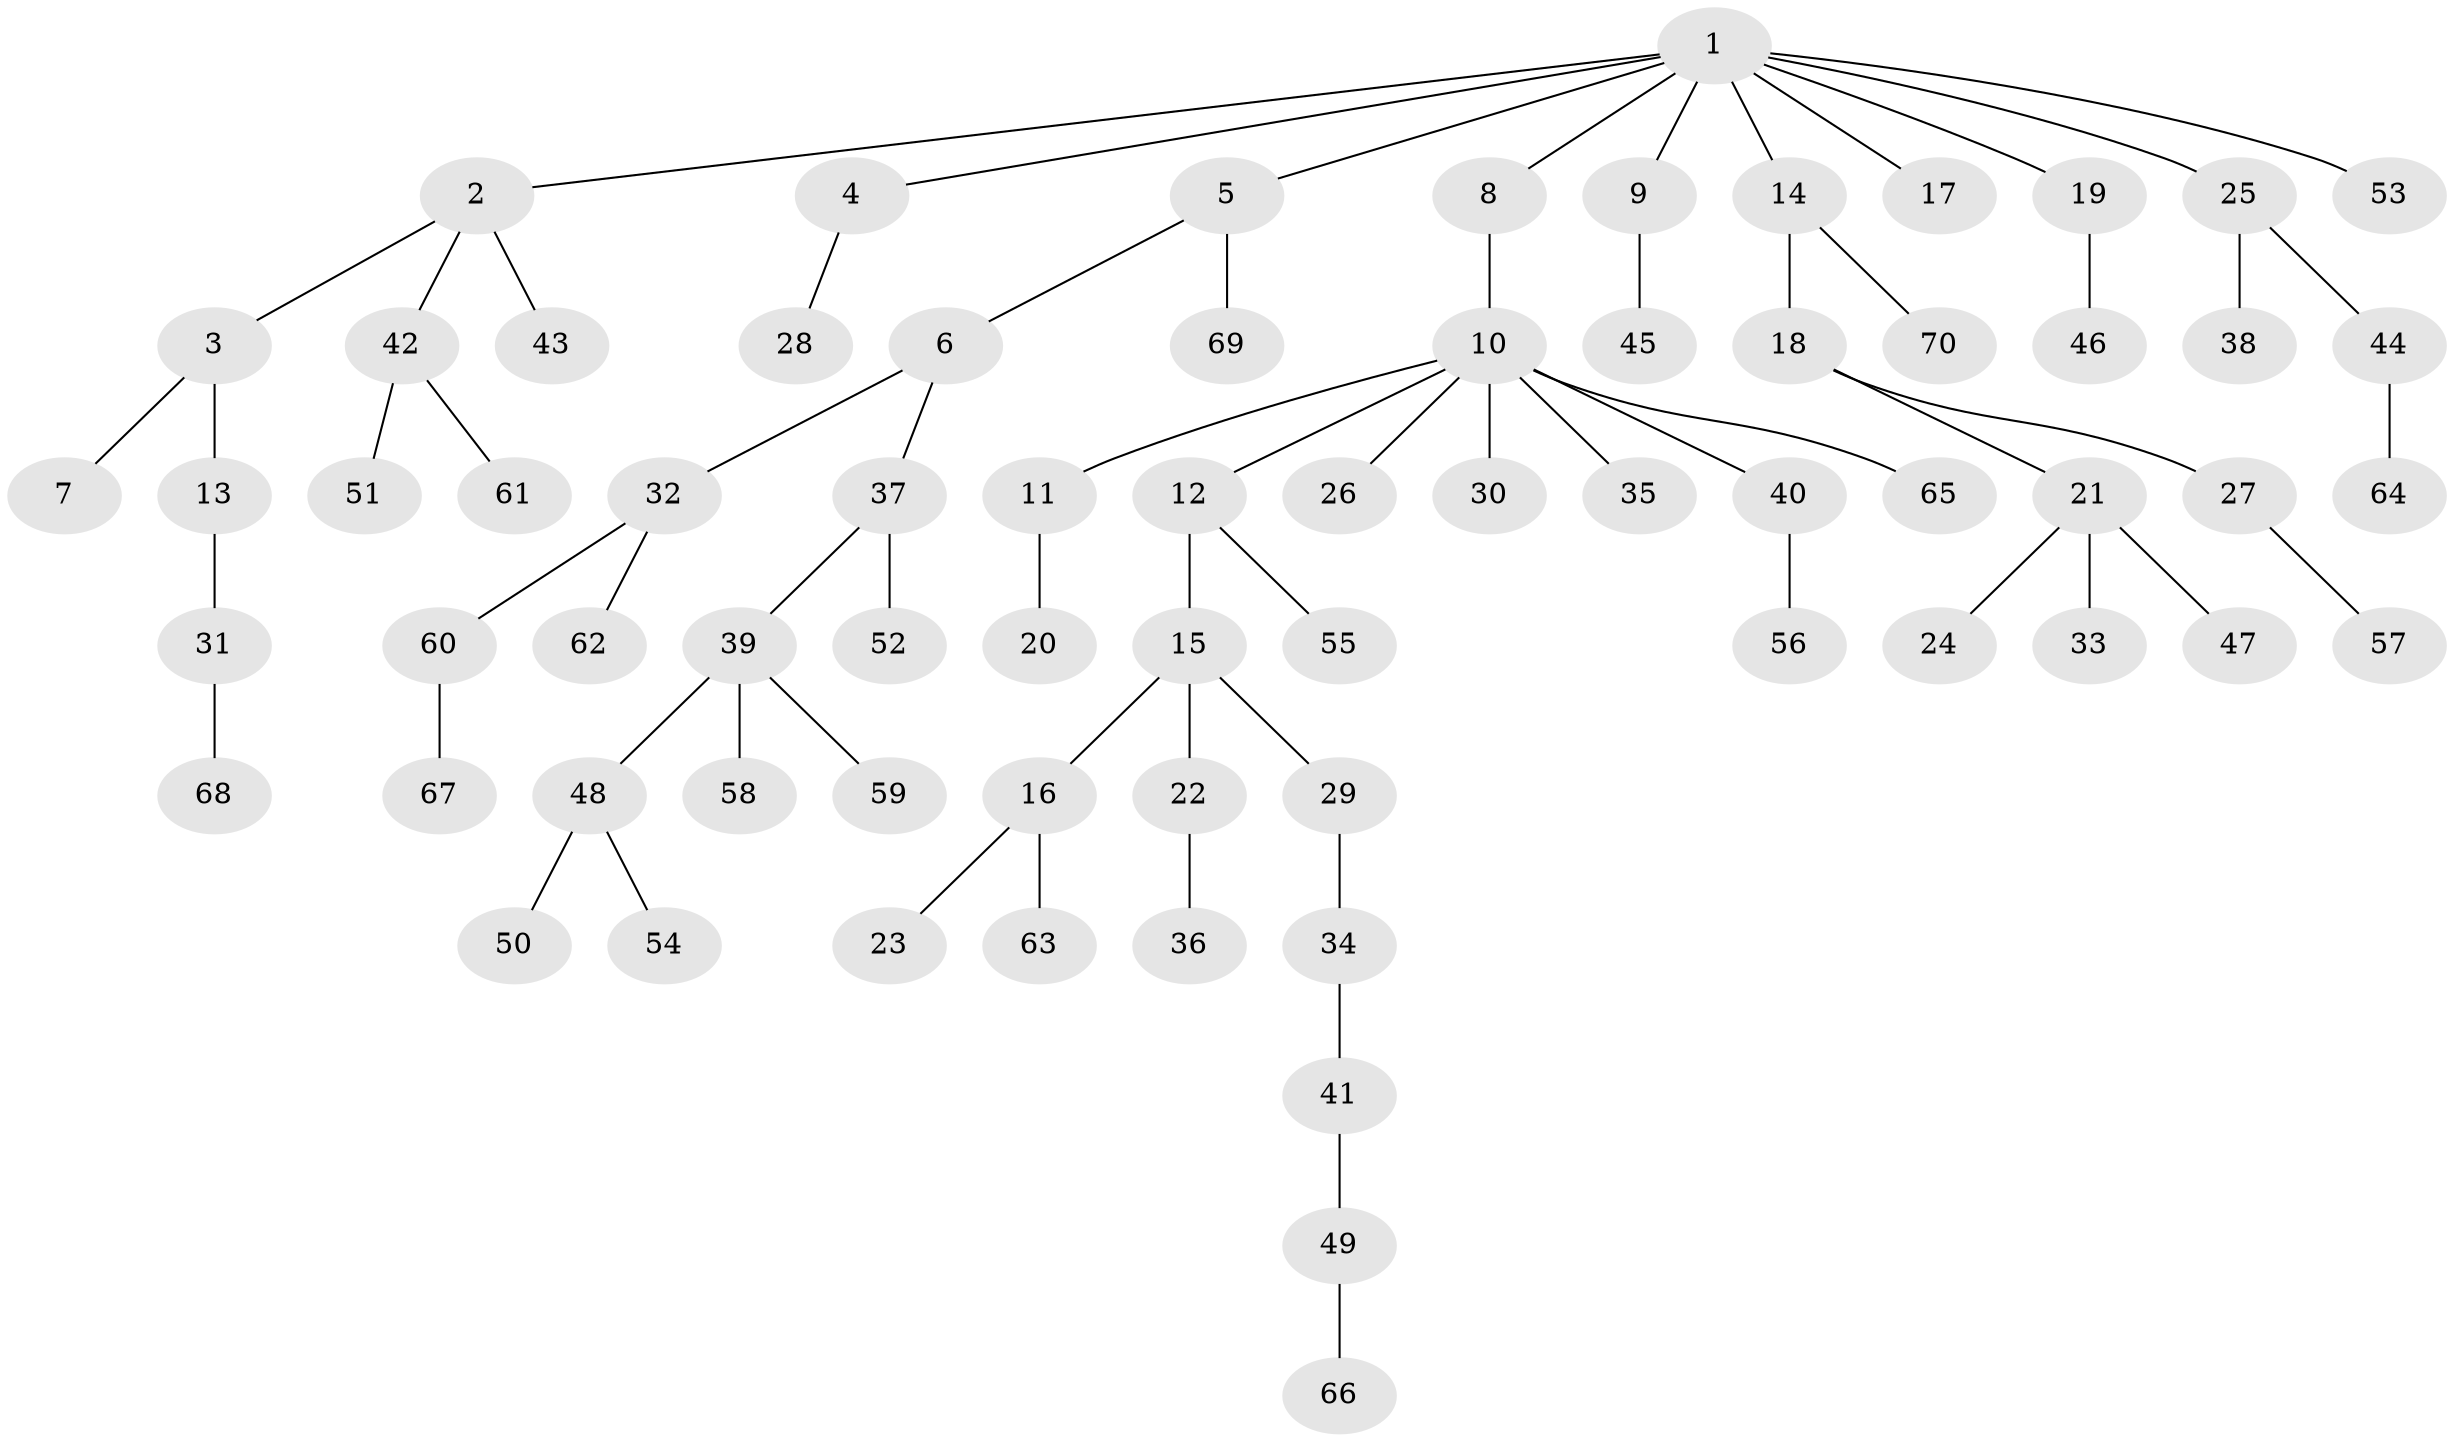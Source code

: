 // coarse degree distribution, {9: 0.022727272727272728, 3: 0.09090909090909091, 2: 0.3181818181818182, 1: 0.5, 4: 0.045454545454545456, 7: 0.022727272727272728}
// Generated by graph-tools (version 1.1) at 2025/24/03/03/25 07:24:05]
// undirected, 70 vertices, 69 edges
graph export_dot {
graph [start="1"]
  node [color=gray90,style=filled];
  1;
  2;
  3;
  4;
  5;
  6;
  7;
  8;
  9;
  10;
  11;
  12;
  13;
  14;
  15;
  16;
  17;
  18;
  19;
  20;
  21;
  22;
  23;
  24;
  25;
  26;
  27;
  28;
  29;
  30;
  31;
  32;
  33;
  34;
  35;
  36;
  37;
  38;
  39;
  40;
  41;
  42;
  43;
  44;
  45;
  46;
  47;
  48;
  49;
  50;
  51;
  52;
  53;
  54;
  55;
  56;
  57;
  58;
  59;
  60;
  61;
  62;
  63;
  64;
  65;
  66;
  67;
  68;
  69;
  70;
  1 -- 2;
  1 -- 4;
  1 -- 5;
  1 -- 8;
  1 -- 9;
  1 -- 14;
  1 -- 17;
  1 -- 19;
  1 -- 25;
  1 -- 53;
  2 -- 3;
  2 -- 42;
  2 -- 43;
  3 -- 7;
  3 -- 13;
  4 -- 28;
  5 -- 6;
  5 -- 69;
  6 -- 32;
  6 -- 37;
  8 -- 10;
  9 -- 45;
  10 -- 11;
  10 -- 12;
  10 -- 26;
  10 -- 30;
  10 -- 35;
  10 -- 40;
  10 -- 65;
  11 -- 20;
  12 -- 15;
  12 -- 55;
  13 -- 31;
  14 -- 18;
  14 -- 70;
  15 -- 16;
  15 -- 22;
  15 -- 29;
  16 -- 23;
  16 -- 63;
  18 -- 21;
  18 -- 27;
  19 -- 46;
  21 -- 24;
  21 -- 33;
  21 -- 47;
  22 -- 36;
  25 -- 38;
  25 -- 44;
  27 -- 57;
  29 -- 34;
  31 -- 68;
  32 -- 60;
  32 -- 62;
  34 -- 41;
  37 -- 39;
  37 -- 52;
  39 -- 48;
  39 -- 58;
  39 -- 59;
  40 -- 56;
  41 -- 49;
  42 -- 51;
  42 -- 61;
  44 -- 64;
  48 -- 50;
  48 -- 54;
  49 -- 66;
  60 -- 67;
}
